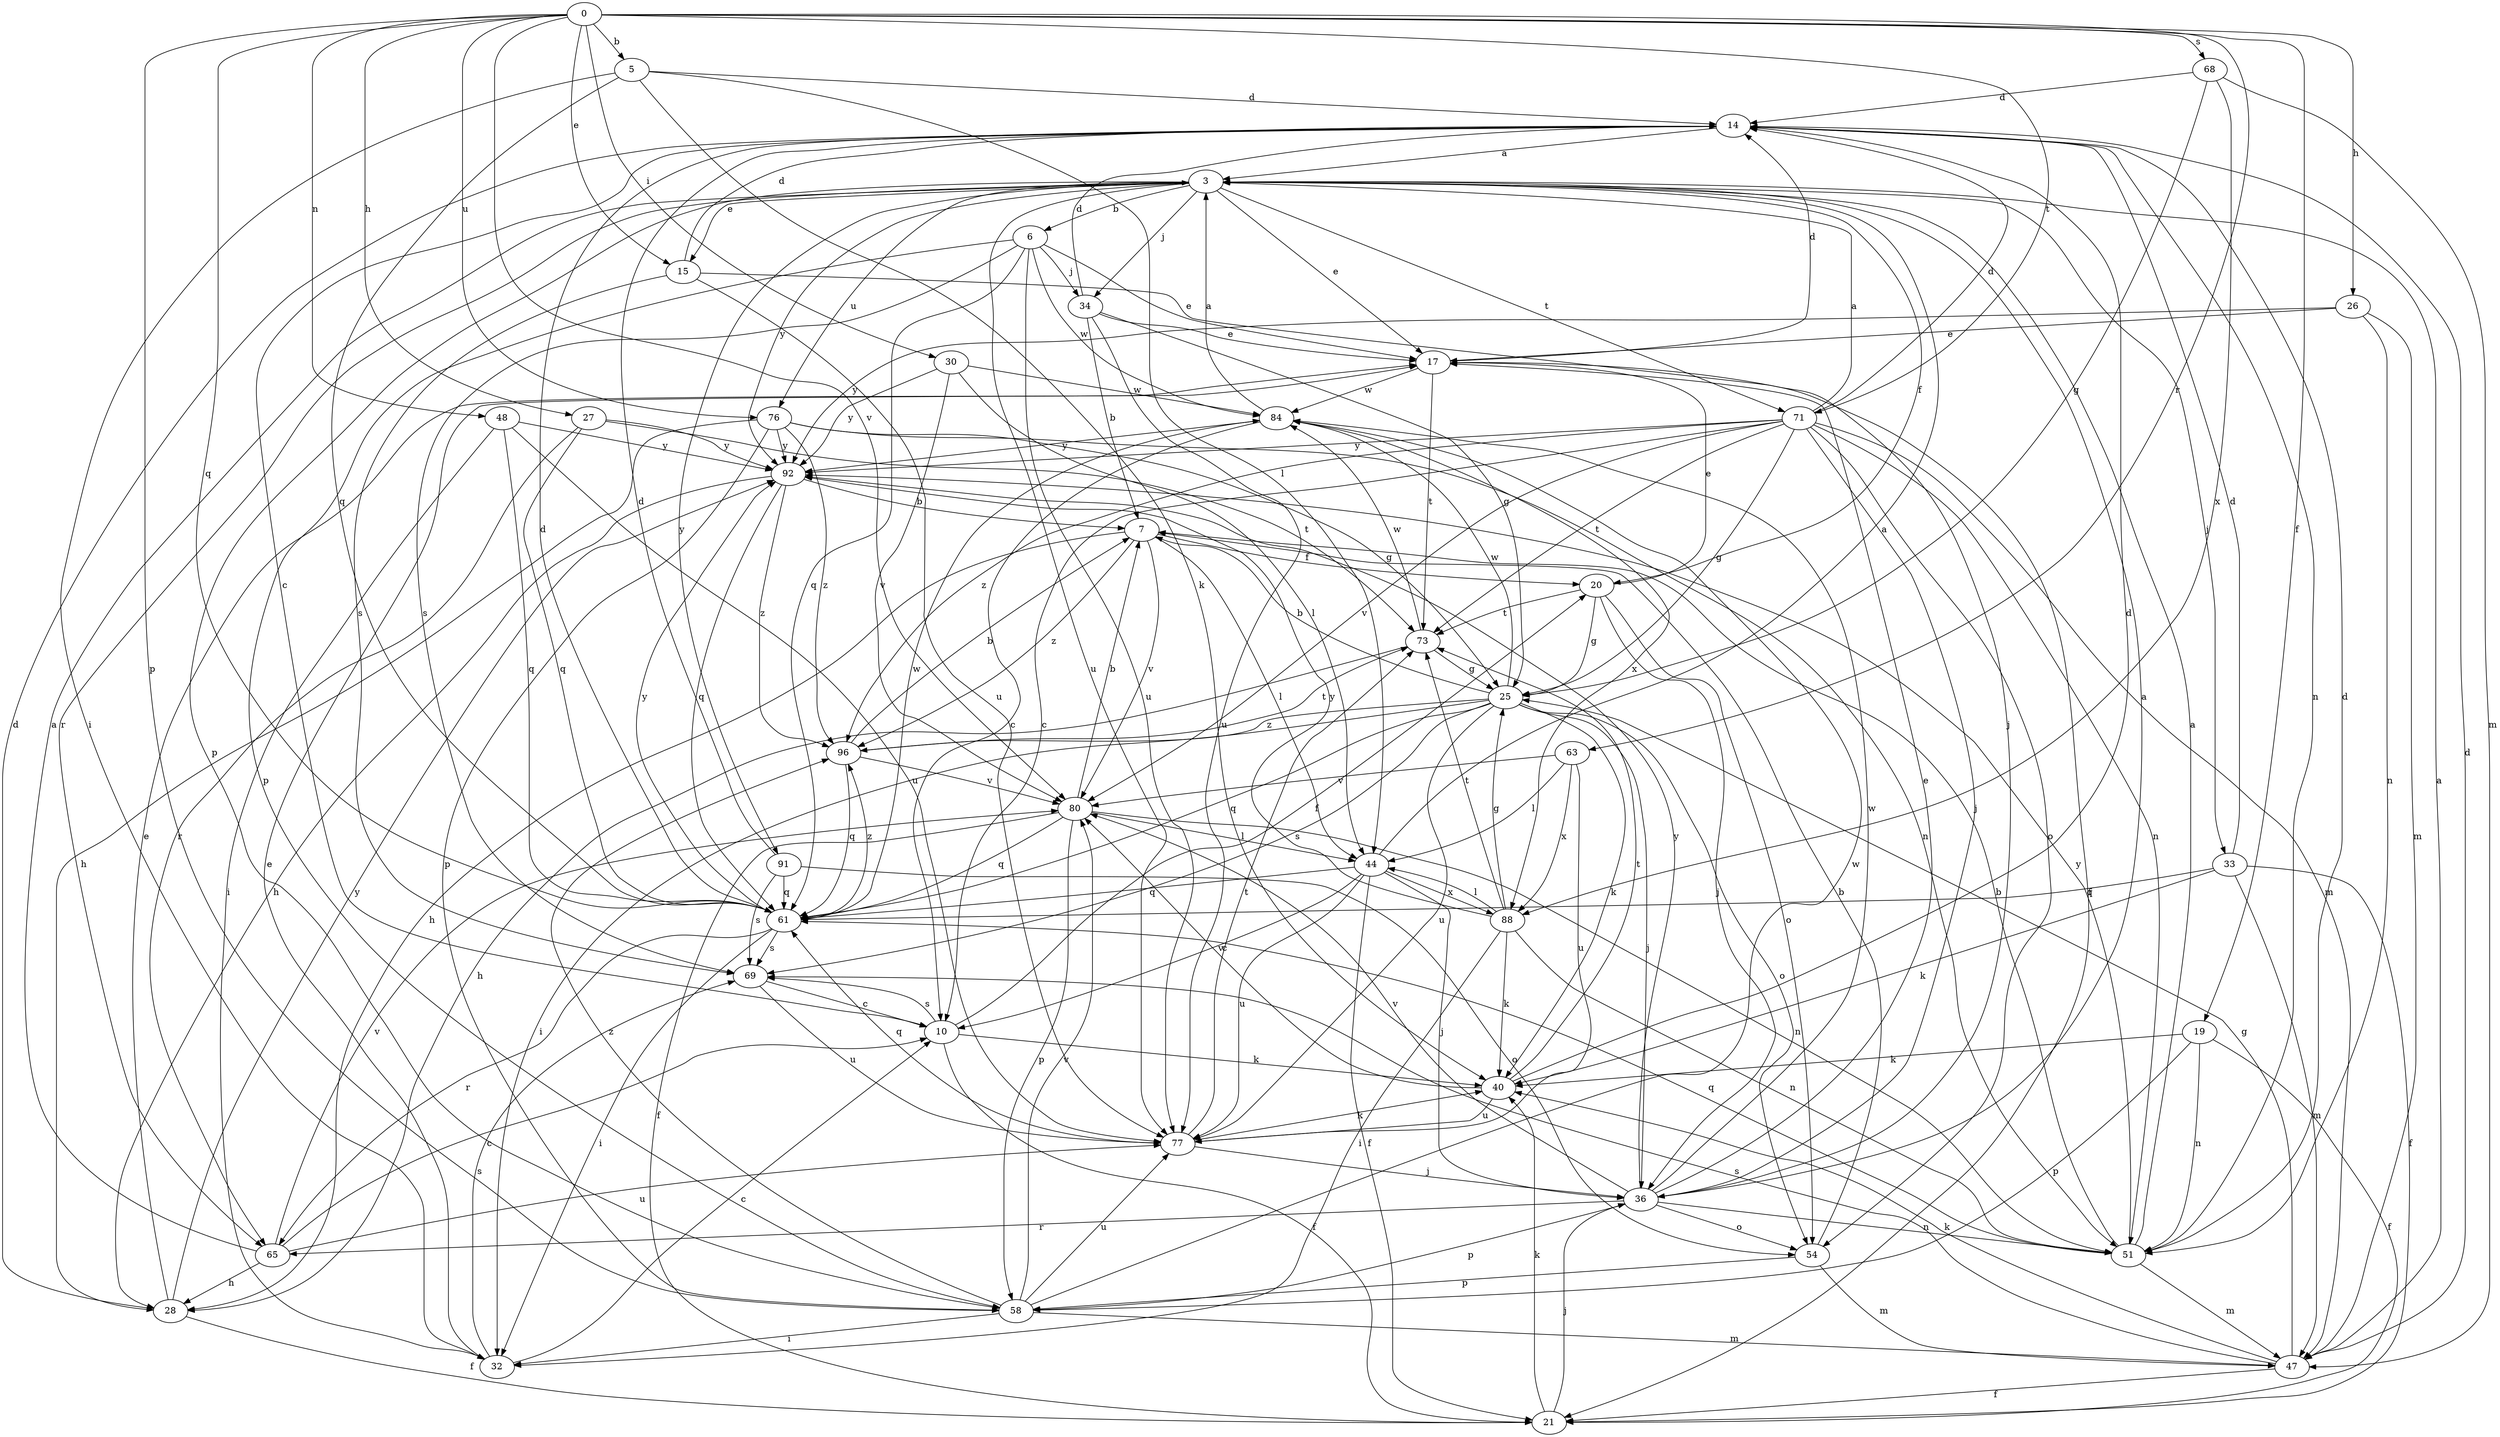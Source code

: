 strict digraph  {
0;
3;
5;
6;
7;
10;
14;
15;
17;
19;
20;
21;
25;
26;
27;
28;
30;
32;
33;
34;
36;
40;
44;
47;
48;
51;
54;
58;
61;
63;
65;
68;
69;
71;
73;
76;
77;
80;
84;
88;
91;
92;
96;
0 -> 5  [label=b];
0 -> 15  [label=e];
0 -> 19  [label=f];
0 -> 26  [label=h];
0 -> 27  [label=h];
0 -> 30  [label=i];
0 -> 48  [label=n];
0 -> 58  [label=p];
0 -> 61  [label=q];
0 -> 63  [label=r];
0 -> 68  [label=s];
0 -> 71  [label=t];
0 -> 76  [label=u];
0 -> 80  [label=v];
3 -> 6  [label=b];
3 -> 15  [label=e];
3 -> 17  [label=e];
3 -> 20  [label=f];
3 -> 33  [label=j];
3 -> 34  [label=j];
3 -> 58  [label=p];
3 -> 65  [label=r];
3 -> 71  [label=t];
3 -> 76  [label=u];
3 -> 77  [label=u];
3 -> 91  [label=y];
3 -> 92  [label=y];
5 -> 14  [label=d];
5 -> 32  [label=i];
5 -> 40  [label=k];
5 -> 44  [label=l];
5 -> 61  [label=q];
6 -> 17  [label=e];
6 -> 34  [label=j];
6 -> 58  [label=p];
6 -> 61  [label=q];
6 -> 69  [label=s];
6 -> 77  [label=u];
6 -> 84  [label=w];
7 -> 20  [label=f];
7 -> 28  [label=h];
7 -> 44  [label=l];
7 -> 80  [label=v];
7 -> 96  [label=z];
10 -> 20  [label=f];
10 -> 21  [label=f];
10 -> 40  [label=k];
10 -> 69  [label=s];
14 -> 3  [label=a];
14 -> 10  [label=c];
14 -> 51  [label=n];
15 -> 14  [label=d];
15 -> 36  [label=j];
15 -> 69  [label=s];
15 -> 77  [label=u];
17 -> 14  [label=d];
17 -> 21  [label=f];
17 -> 73  [label=t];
17 -> 84  [label=w];
19 -> 21  [label=f];
19 -> 40  [label=k];
19 -> 51  [label=n];
19 -> 58  [label=p];
20 -> 17  [label=e];
20 -> 25  [label=g];
20 -> 36  [label=j];
20 -> 54  [label=o];
20 -> 73  [label=t];
21 -> 36  [label=j];
21 -> 40  [label=k];
25 -> 7  [label=b];
25 -> 32  [label=i];
25 -> 36  [label=j];
25 -> 40  [label=k];
25 -> 54  [label=o];
25 -> 61  [label=q];
25 -> 69  [label=s];
25 -> 77  [label=u];
25 -> 84  [label=w];
25 -> 96  [label=z];
26 -> 17  [label=e];
26 -> 47  [label=m];
26 -> 51  [label=n];
26 -> 92  [label=y];
27 -> 61  [label=q];
27 -> 65  [label=r];
27 -> 73  [label=t];
27 -> 92  [label=y];
28 -> 14  [label=d];
28 -> 17  [label=e];
28 -> 21  [label=f];
28 -> 92  [label=y];
30 -> 44  [label=l];
30 -> 80  [label=v];
30 -> 84  [label=w];
30 -> 92  [label=y];
32 -> 10  [label=c];
32 -> 17  [label=e];
32 -> 69  [label=s];
33 -> 14  [label=d];
33 -> 21  [label=f];
33 -> 40  [label=k];
33 -> 47  [label=m];
33 -> 61  [label=q];
34 -> 7  [label=b];
34 -> 14  [label=d];
34 -> 17  [label=e];
34 -> 25  [label=g];
34 -> 77  [label=u];
36 -> 3  [label=a];
36 -> 17  [label=e];
36 -> 51  [label=n];
36 -> 54  [label=o];
36 -> 58  [label=p];
36 -> 65  [label=r];
36 -> 80  [label=v];
36 -> 84  [label=w];
36 -> 92  [label=y];
40 -> 14  [label=d];
40 -> 73  [label=t];
40 -> 77  [label=u];
40 -> 80  [label=v];
44 -> 3  [label=a];
44 -> 10  [label=c];
44 -> 21  [label=f];
44 -> 36  [label=j];
44 -> 61  [label=q];
44 -> 77  [label=u];
44 -> 88  [label=x];
47 -> 3  [label=a];
47 -> 14  [label=d];
47 -> 21  [label=f];
47 -> 25  [label=g];
47 -> 40  [label=k];
47 -> 69  [label=s];
48 -> 32  [label=i];
48 -> 61  [label=q];
48 -> 77  [label=u];
48 -> 92  [label=y];
51 -> 3  [label=a];
51 -> 7  [label=b];
51 -> 14  [label=d];
51 -> 47  [label=m];
51 -> 61  [label=q];
51 -> 92  [label=y];
54 -> 7  [label=b];
54 -> 47  [label=m];
54 -> 58  [label=p];
58 -> 32  [label=i];
58 -> 47  [label=m];
58 -> 77  [label=u];
58 -> 80  [label=v];
58 -> 84  [label=w];
58 -> 96  [label=z];
61 -> 14  [label=d];
61 -> 32  [label=i];
61 -> 65  [label=r];
61 -> 69  [label=s];
61 -> 84  [label=w];
61 -> 92  [label=y];
61 -> 96  [label=z];
63 -> 44  [label=l];
63 -> 77  [label=u];
63 -> 80  [label=v];
63 -> 88  [label=x];
65 -> 3  [label=a];
65 -> 10  [label=c];
65 -> 28  [label=h];
65 -> 77  [label=u];
65 -> 80  [label=v];
68 -> 14  [label=d];
68 -> 25  [label=g];
68 -> 47  [label=m];
68 -> 88  [label=x];
69 -> 10  [label=c];
69 -> 77  [label=u];
71 -> 3  [label=a];
71 -> 10  [label=c];
71 -> 14  [label=d];
71 -> 25  [label=g];
71 -> 36  [label=j];
71 -> 47  [label=m];
71 -> 51  [label=n];
71 -> 54  [label=o];
71 -> 73  [label=t];
71 -> 80  [label=v];
71 -> 92  [label=y];
71 -> 96  [label=z];
73 -> 25  [label=g];
73 -> 28  [label=h];
73 -> 84  [label=w];
76 -> 25  [label=g];
76 -> 28  [label=h];
76 -> 51  [label=n];
76 -> 58  [label=p];
76 -> 92  [label=y];
76 -> 96  [label=z];
77 -> 36  [label=j];
77 -> 40  [label=k];
77 -> 61  [label=q];
77 -> 73  [label=t];
80 -> 7  [label=b];
80 -> 21  [label=f];
80 -> 44  [label=l];
80 -> 51  [label=n];
80 -> 58  [label=p];
80 -> 61  [label=q];
84 -> 3  [label=a];
84 -> 10  [label=c];
84 -> 88  [label=x];
84 -> 92  [label=y];
88 -> 25  [label=g];
88 -> 32  [label=i];
88 -> 40  [label=k];
88 -> 44  [label=l];
88 -> 51  [label=n];
88 -> 73  [label=t];
88 -> 92  [label=y];
91 -> 14  [label=d];
91 -> 54  [label=o];
91 -> 61  [label=q];
91 -> 69  [label=s];
92 -> 7  [label=b];
92 -> 28  [label=h];
92 -> 61  [label=q];
92 -> 96  [label=z];
96 -> 7  [label=b];
96 -> 61  [label=q];
96 -> 73  [label=t];
96 -> 80  [label=v];
}
